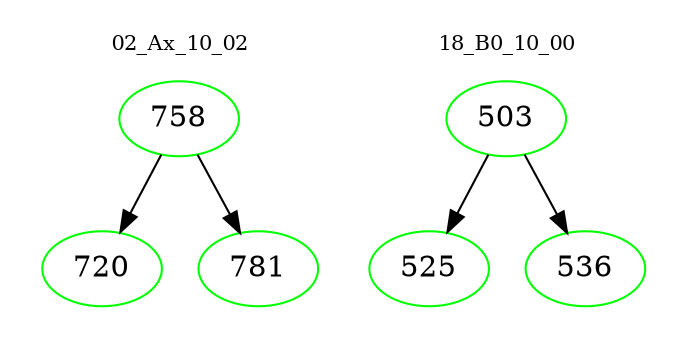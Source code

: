 digraph{
subgraph cluster_0 {
color = white
label = "02_Ax_10_02";
fontsize=10;
T0_758 [label="758", color="green"]
T0_758 -> T0_720 [color="black"]
T0_720 [label="720", color="green"]
T0_758 -> T0_781 [color="black"]
T0_781 [label="781", color="green"]
}
subgraph cluster_1 {
color = white
label = "18_B0_10_00";
fontsize=10;
T1_503 [label="503", color="green"]
T1_503 -> T1_525 [color="black"]
T1_525 [label="525", color="green"]
T1_503 -> T1_536 [color="black"]
T1_536 [label="536", color="green"]
}
}
